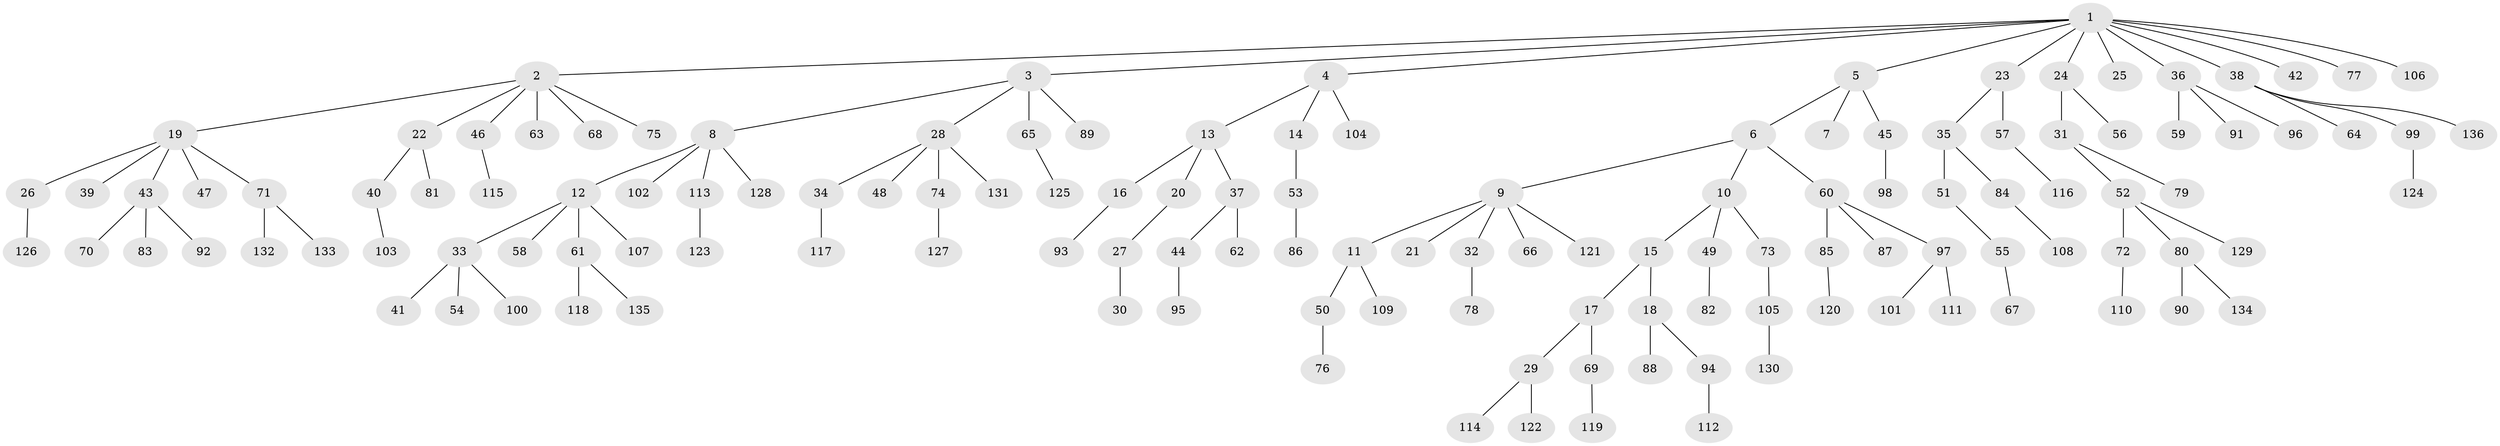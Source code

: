// coarse degree distribution, {4: 0.08536585365853659, 3: 0.14634146341463414, 1: 0.573170731707317, 5: 0.024390243902439025, 2: 0.14634146341463414, 6: 0.012195121951219513, 11: 0.012195121951219513}
// Generated by graph-tools (version 1.1) at 2025/37/03/04/25 23:37:19]
// undirected, 136 vertices, 135 edges
graph export_dot {
  node [color=gray90,style=filled];
  1;
  2;
  3;
  4;
  5;
  6;
  7;
  8;
  9;
  10;
  11;
  12;
  13;
  14;
  15;
  16;
  17;
  18;
  19;
  20;
  21;
  22;
  23;
  24;
  25;
  26;
  27;
  28;
  29;
  30;
  31;
  32;
  33;
  34;
  35;
  36;
  37;
  38;
  39;
  40;
  41;
  42;
  43;
  44;
  45;
  46;
  47;
  48;
  49;
  50;
  51;
  52;
  53;
  54;
  55;
  56;
  57;
  58;
  59;
  60;
  61;
  62;
  63;
  64;
  65;
  66;
  67;
  68;
  69;
  70;
  71;
  72;
  73;
  74;
  75;
  76;
  77;
  78;
  79;
  80;
  81;
  82;
  83;
  84;
  85;
  86;
  87;
  88;
  89;
  90;
  91;
  92;
  93;
  94;
  95;
  96;
  97;
  98;
  99;
  100;
  101;
  102;
  103;
  104;
  105;
  106;
  107;
  108;
  109;
  110;
  111;
  112;
  113;
  114;
  115;
  116;
  117;
  118;
  119;
  120;
  121;
  122;
  123;
  124;
  125;
  126;
  127;
  128;
  129;
  130;
  131;
  132;
  133;
  134;
  135;
  136;
  1 -- 2;
  1 -- 3;
  1 -- 4;
  1 -- 5;
  1 -- 23;
  1 -- 24;
  1 -- 25;
  1 -- 36;
  1 -- 38;
  1 -- 42;
  1 -- 77;
  1 -- 106;
  2 -- 19;
  2 -- 22;
  2 -- 46;
  2 -- 63;
  2 -- 68;
  2 -- 75;
  3 -- 8;
  3 -- 28;
  3 -- 65;
  3 -- 89;
  4 -- 13;
  4 -- 14;
  4 -- 104;
  5 -- 6;
  5 -- 7;
  5 -- 45;
  6 -- 9;
  6 -- 10;
  6 -- 60;
  8 -- 12;
  8 -- 102;
  8 -- 113;
  8 -- 128;
  9 -- 11;
  9 -- 21;
  9 -- 32;
  9 -- 66;
  9 -- 121;
  10 -- 15;
  10 -- 49;
  10 -- 73;
  11 -- 50;
  11 -- 109;
  12 -- 33;
  12 -- 58;
  12 -- 61;
  12 -- 107;
  13 -- 16;
  13 -- 20;
  13 -- 37;
  14 -- 53;
  15 -- 17;
  15 -- 18;
  16 -- 93;
  17 -- 29;
  17 -- 69;
  18 -- 88;
  18 -- 94;
  19 -- 26;
  19 -- 39;
  19 -- 43;
  19 -- 47;
  19 -- 71;
  20 -- 27;
  22 -- 40;
  22 -- 81;
  23 -- 35;
  23 -- 57;
  24 -- 31;
  24 -- 56;
  26 -- 126;
  27 -- 30;
  28 -- 34;
  28 -- 48;
  28 -- 74;
  28 -- 131;
  29 -- 114;
  29 -- 122;
  31 -- 52;
  31 -- 79;
  32 -- 78;
  33 -- 41;
  33 -- 54;
  33 -- 100;
  34 -- 117;
  35 -- 51;
  35 -- 84;
  36 -- 59;
  36 -- 91;
  36 -- 96;
  37 -- 44;
  37 -- 62;
  38 -- 64;
  38 -- 99;
  38 -- 136;
  40 -- 103;
  43 -- 70;
  43 -- 83;
  43 -- 92;
  44 -- 95;
  45 -- 98;
  46 -- 115;
  49 -- 82;
  50 -- 76;
  51 -- 55;
  52 -- 72;
  52 -- 80;
  52 -- 129;
  53 -- 86;
  55 -- 67;
  57 -- 116;
  60 -- 85;
  60 -- 87;
  60 -- 97;
  61 -- 118;
  61 -- 135;
  65 -- 125;
  69 -- 119;
  71 -- 132;
  71 -- 133;
  72 -- 110;
  73 -- 105;
  74 -- 127;
  80 -- 90;
  80 -- 134;
  84 -- 108;
  85 -- 120;
  94 -- 112;
  97 -- 101;
  97 -- 111;
  99 -- 124;
  105 -- 130;
  113 -- 123;
}
